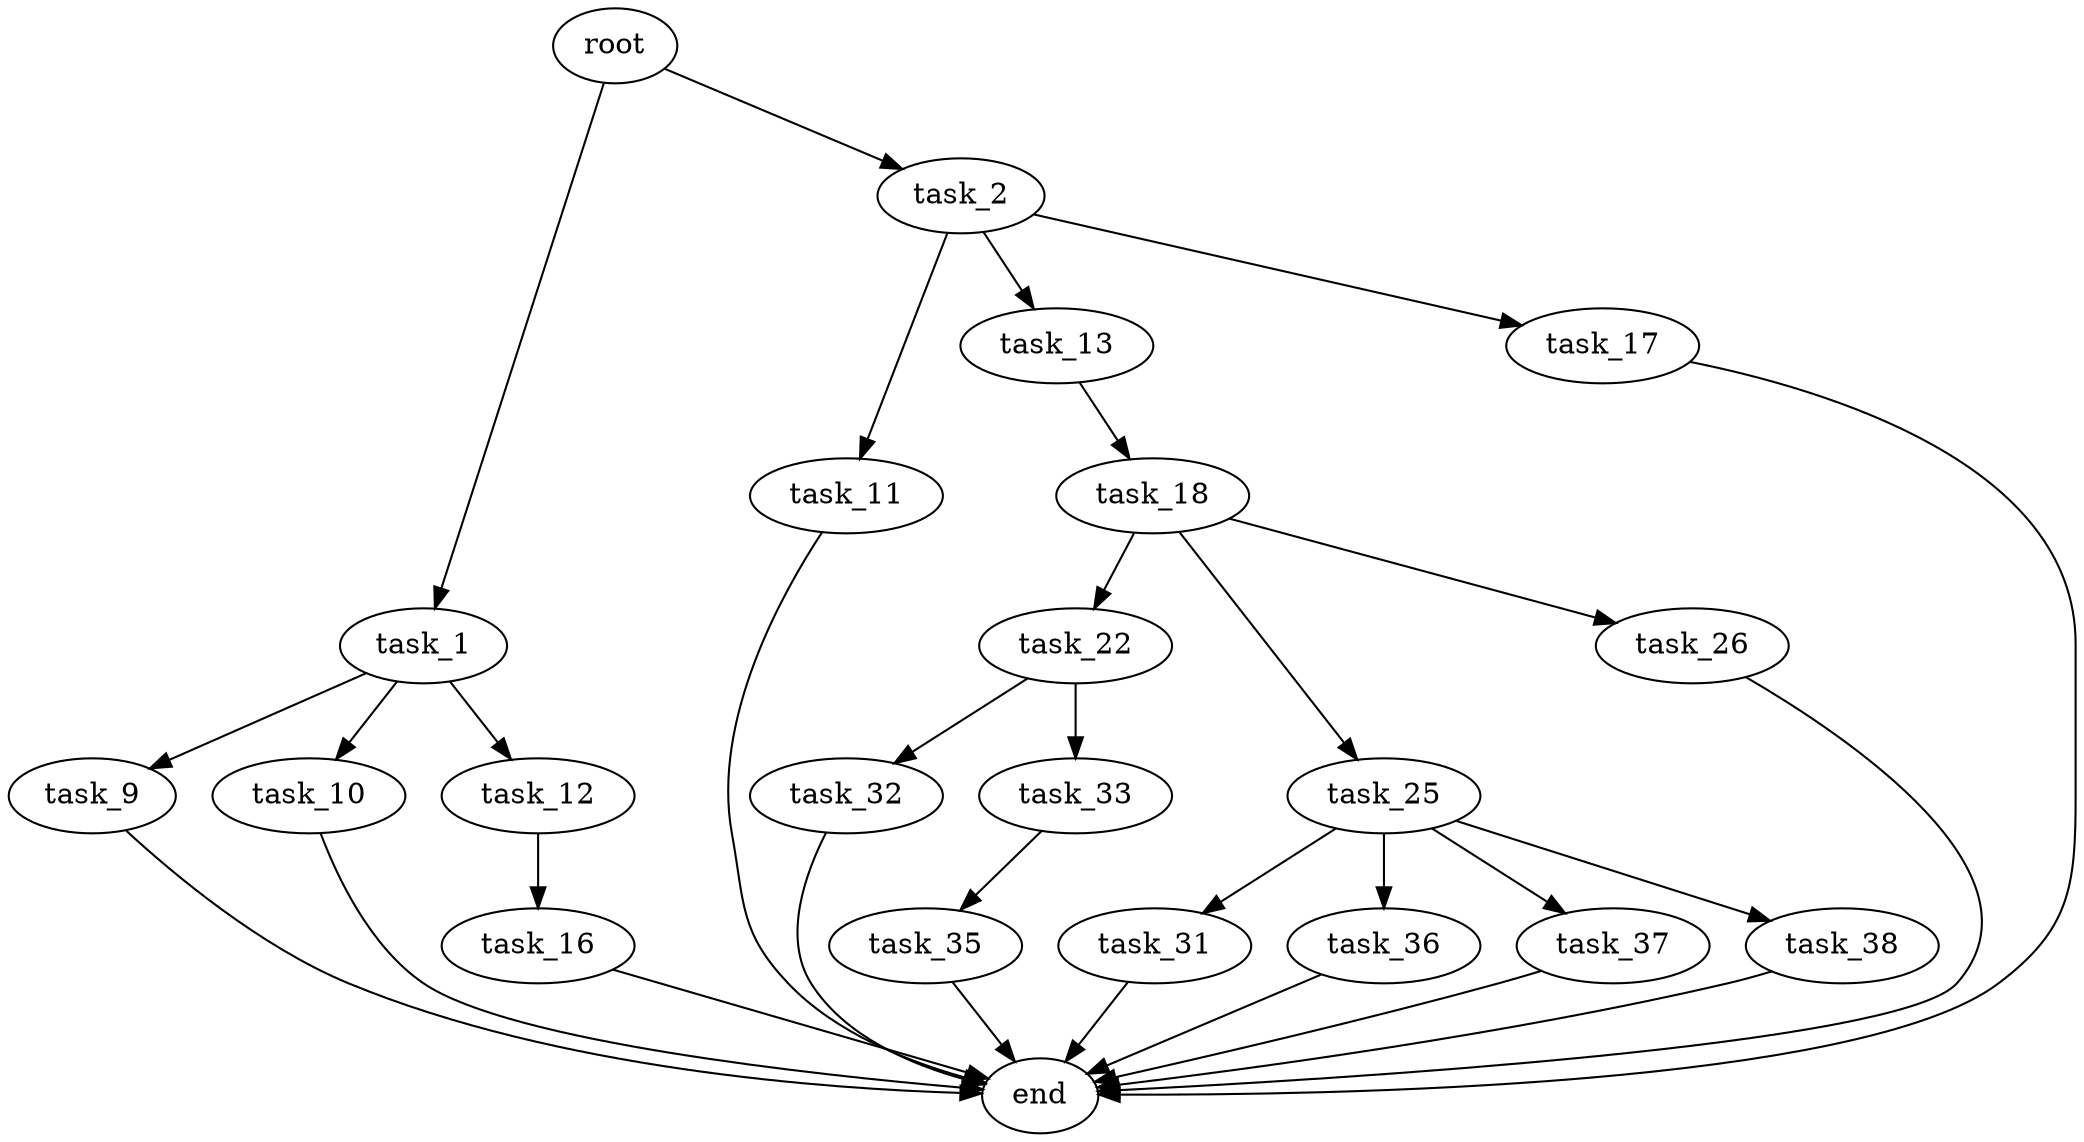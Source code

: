 digraph G {
  root [size="0.000000"];
  task_1 [size="525805207668.000000"];
  task_2 [size="10923440789.000000"];
  task_9 [size="134217728000.000000"];
  task_10 [size="782757789696.000000"];
  task_12 [size="681232648.000000"];
  task_11 [size="107204579668.000000"];
  task_13 [size="782757789696.000000"];
  task_17 [size="183975912361.000000"];
  end [size="0.000000"];
  task_16 [size="9156068121.000000"];
  task_18 [size="140727719881.000000"];
  task_22 [size="8589934592.000000"];
  task_25 [size="134217728000.000000"];
  task_26 [size="38463002968.000000"];
  task_32 [size="12638120247.000000"];
  task_33 [size="68719476736.000000"];
  task_31 [size="614138801279.000000"];
  task_36 [size="243027734313.000000"];
  task_37 [size="696623104401.000000"];
  task_38 [size="26637506614.000000"];
  task_35 [size="20661783434.000000"];

  root -> task_1 [size="1.000000"];
  root -> task_2 [size="1.000000"];
  task_1 -> task_9 [size="536870912.000000"];
  task_1 -> task_10 [size="536870912.000000"];
  task_1 -> task_12 [size="536870912.000000"];
  task_2 -> task_11 [size="301989888.000000"];
  task_2 -> task_13 [size="301989888.000000"];
  task_2 -> task_17 [size="301989888.000000"];
  task_9 -> end [size="1.000000"];
  task_10 -> end [size="1.000000"];
  task_12 -> task_16 [size="33554432.000000"];
  task_11 -> end [size="1.000000"];
  task_13 -> task_18 [size="679477248.000000"];
  task_17 -> end [size="1.000000"];
  task_16 -> end [size="1.000000"];
  task_18 -> task_22 [size="209715200.000000"];
  task_18 -> task_25 [size="209715200.000000"];
  task_18 -> task_26 [size="209715200.000000"];
  task_22 -> task_32 [size="33554432.000000"];
  task_22 -> task_33 [size="33554432.000000"];
  task_25 -> task_31 [size="209715200.000000"];
  task_25 -> task_36 [size="209715200.000000"];
  task_25 -> task_37 [size="209715200.000000"];
  task_25 -> task_38 [size="209715200.000000"];
  task_26 -> end [size="1.000000"];
  task_32 -> end [size="1.000000"];
  task_33 -> task_35 [size="134217728.000000"];
  task_31 -> end [size="1.000000"];
  task_36 -> end [size="1.000000"];
  task_37 -> end [size="1.000000"];
  task_38 -> end [size="1.000000"];
  task_35 -> end [size="1.000000"];
}
